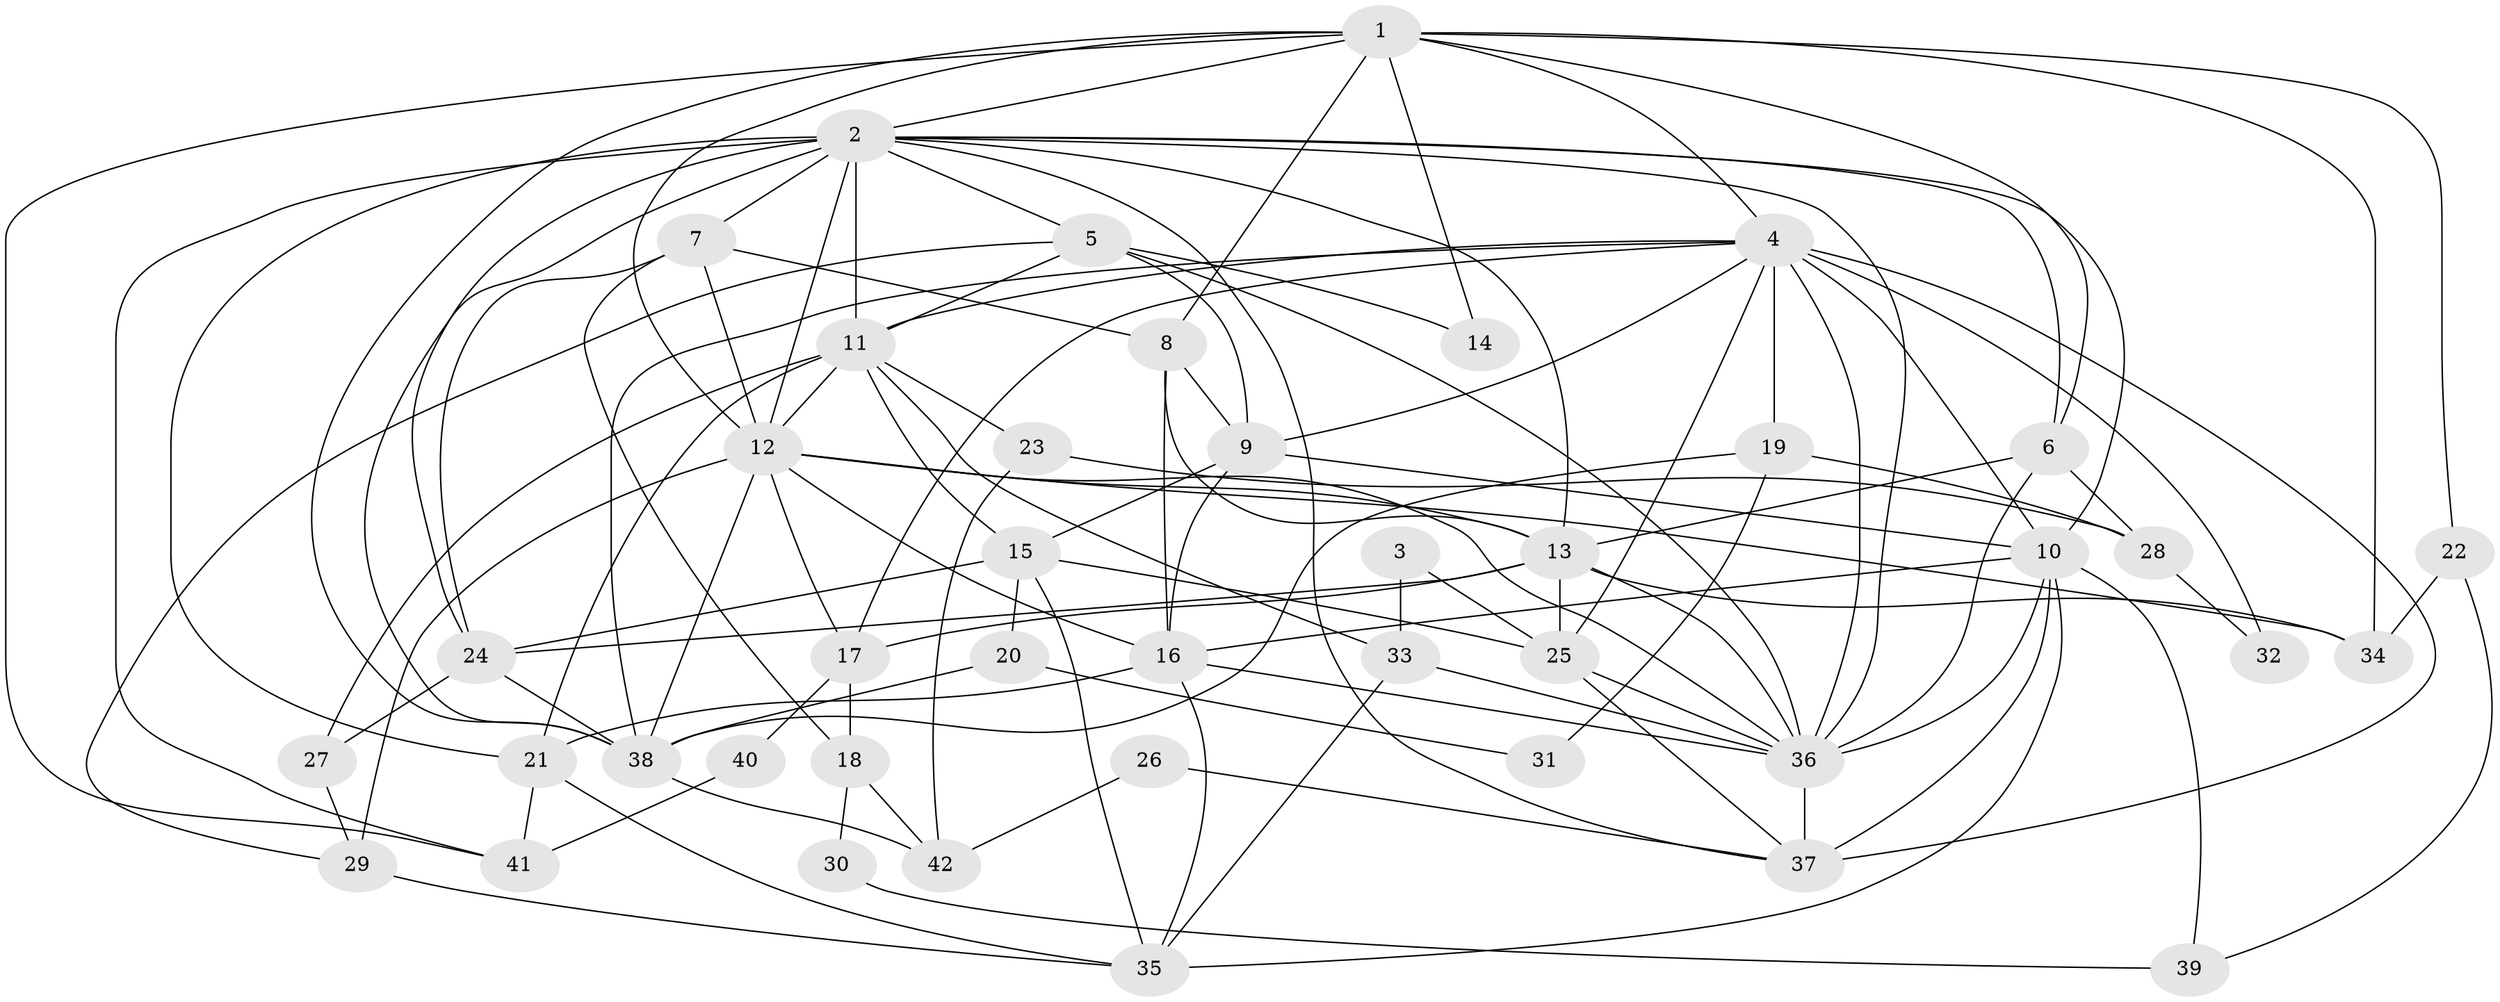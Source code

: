 // original degree distribution, {4: 0.2857142857142857, 7: 0.05952380952380952, 2: 0.11904761904761904, 5: 0.17857142857142858, 3: 0.2857142857142857, 6: 0.05952380952380952, 8: 0.011904761904761904}
// Generated by graph-tools (version 1.1) at 2025/35/03/09/25 02:35:56]
// undirected, 42 vertices, 113 edges
graph export_dot {
graph [start="1"]
  node [color=gray90,style=filled];
  1;
  2;
  3;
  4;
  5;
  6;
  7;
  8;
  9;
  10;
  11;
  12;
  13;
  14;
  15;
  16;
  17;
  18;
  19;
  20;
  21;
  22;
  23;
  24;
  25;
  26;
  27;
  28;
  29;
  30;
  31;
  32;
  33;
  34;
  35;
  36;
  37;
  38;
  39;
  40;
  41;
  42;
  1 -- 2 [weight=2.0];
  1 -- 4 [weight=1.0];
  1 -- 6 [weight=1.0];
  1 -- 8 [weight=1.0];
  1 -- 12 [weight=1.0];
  1 -- 14 [weight=1.0];
  1 -- 22 [weight=1.0];
  1 -- 34 [weight=1.0];
  1 -- 38 [weight=1.0];
  1 -- 41 [weight=1.0];
  2 -- 5 [weight=1.0];
  2 -- 6 [weight=1.0];
  2 -- 7 [weight=1.0];
  2 -- 10 [weight=1.0];
  2 -- 11 [weight=2.0];
  2 -- 12 [weight=4.0];
  2 -- 13 [weight=1.0];
  2 -- 21 [weight=1.0];
  2 -- 24 [weight=1.0];
  2 -- 36 [weight=1.0];
  2 -- 37 [weight=1.0];
  2 -- 38 [weight=1.0];
  2 -- 41 [weight=1.0];
  3 -- 25 [weight=1.0];
  3 -- 33 [weight=1.0];
  4 -- 9 [weight=1.0];
  4 -- 10 [weight=2.0];
  4 -- 11 [weight=1.0];
  4 -- 17 [weight=1.0];
  4 -- 19 [weight=1.0];
  4 -- 25 [weight=1.0];
  4 -- 32 [weight=1.0];
  4 -- 36 [weight=2.0];
  4 -- 37 [weight=1.0];
  4 -- 38 [weight=1.0];
  5 -- 9 [weight=1.0];
  5 -- 11 [weight=1.0];
  5 -- 14 [weight=1.0];
  5 -- 29 [weight=1.0];
  5 -- 36 [weight=1.0];
  6 -- 13 [weight=1.0];
  6 -- 28 [weight=1.0];
  6 -- 36 [weight=1.0];
  7 -- 8 [weight=1.0];
  7 -- 12 [weight=1.0];
  7 -- 18 [weight=1.0];
  7 -- 24 [weight=1.0];
  8 -- 9 [weight=1.0];
  8 -- 13 [weight=1.0];
  8 -- 16 [weight=1.0];
  9 -- 10 [weight=1.0];
  9 -- 15 [weight=1.0];
  9 -- 16 [weight=1.0];
  10 -- 16 [weight=1.0];
  10 -- 35 [weight=1.0];
  10 -- 36 [weight=1.0];
  10 -- 37 [weight=2.0];
  10 -- 39 [weight=1.0];
  11 -- 12 [weight=1.0];
  11 -- 15 [weight=1.0];
  11 -- 21 [weight=1.0];
  11 -- 23 [weight=1.0];
  11 -- 27 [weight=1.0];
  11 -- 33 [weight=1.0];
  12 -- 13 [weight=1.0];
  12 -- 16 [weight=1.0];
  12 -- 17 [weight=1.0];
  12 -- 29 [weight=1.0];
  12 -- 34 [weight=1.0];
  12 -- 36 [weight=1.0];
  12 -- 38 [weight=1.0];
  13 -- 17 [weight=1.0];
  13 -- 24 [weight=1.0];
  13 -- 25 [weight=1.0];
  13 -- 34 [weight=1.0];
  13 -- 36 [weight=1.0];
  15 -- 20 [weight=1.0];
  15 -- 24 [weight=1.0];
  15 -- 25 [weight=1.0];
  15 -- 35 [weight=1.0];
  16 -- 21 [weight=2.0];
  16 -- 35 [weight=1.0];
  16 -- 36 [weight=1.0];
  17 -- 18 [weight=1.0];
  17 -- 40 [weight=1.0];
  18 -- 30 [weight=1.0];
  18 -- 42 [weight=1.0];
  19 -- 28 [weight=1.0];
  19 -- 31 [weight=1.0];
  19 -- 38 [weight=1.0];
  20 -- 31 [weight=1.0];
  20 -- 38 [weight=1.0];
  21 -- 35 [weight=1.0];
  21 -- 41 [weight=1.0];
  22 -- 34 [weight=1.0];
  22 -- 39 [weight=1.0];
  23 -- 28 [weight=1.0];
  23 -- 42 [weight=1.0];
  24 -- 27 [weight=1.0];
  24 -- 38 [weight=1.0];
  25 -- 36 [weight=1.0];
  25 -- 37 [weight=1.0];
  26 -- 37 [weight=1.0];
  26 -- 42 [weight=1.0];
  27 -- 29 [weight=1.0];
  28 -- 32 [weight=1.0];
  29 -- 35 [weight=1.0];
  30 -- 39 [weight=1.0];
  33 -- 35 [weight=1.0];
  33 -- 36 [weight=1.0];
  36 -- 37 [weight=1.0];
  38 -- 42 [weight=1.0];
  40 -- 41 [weight=1.0];
}
